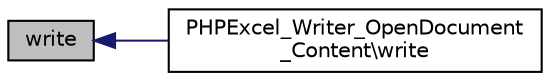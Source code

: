digraph "write"
{
  edge [fontname="Helvetica",fontsize="10",labelfontname="Helvetica",labelfontsize="10"];
  node [fontname="Helvetica",fontsize="10",shape=record];
  rankdir="LR";
  Node3 [label="write",height=0.2,width=0.4,color="black", fillcolor="grey75", style="filled", fontcolor="black"];
  Node3 -> Node4 [dir="back",color="midnightblue",fontsize="10",style="solid",fontname="Helvetica"];
  Node4 [label="PHPExcel_Writer_OpenDocument\l_Content\\write",height=0.2,width=0.4,color="black", fillcolor="white", style="filled",URL="$class_p_h_p_excel___writer___open_document___content.html#a6771fc0b2c1a7b1239b9e6ffefaa25c1"];
}
